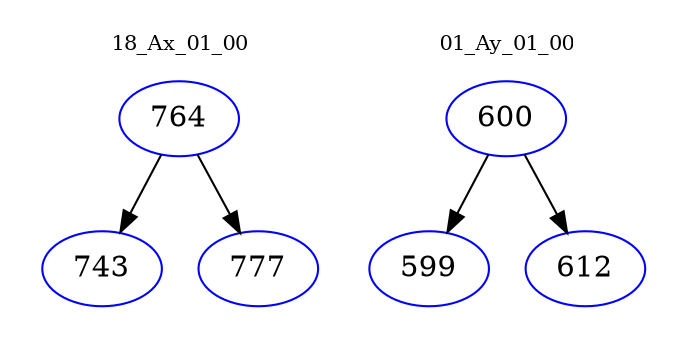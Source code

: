 digraph{
subgraph cluster_0 {
color = white
label = "18_Ax_01_00";
fontsize=10;
T0_764 [label="764", color="blue"]
T0_764 -> T0_743 [color="black"]
T0_743 [label="743", color="blue"]
T0_764 -> T0_777 [color="black"]
T0_777 [label="777", color="blue"]
}
subgraph cluster_1 {
color = white
label = "01_Ay_01_00";
fontsize=10;
T1_600 [label="600", color="blue"]
T1_600 -> T1_599 [color="black"]
T1_599 [label="599", color="blue"]
T1_600 -> T1_612 [color="black"]
T1_612 [label="612", color="blue"]
}
}
